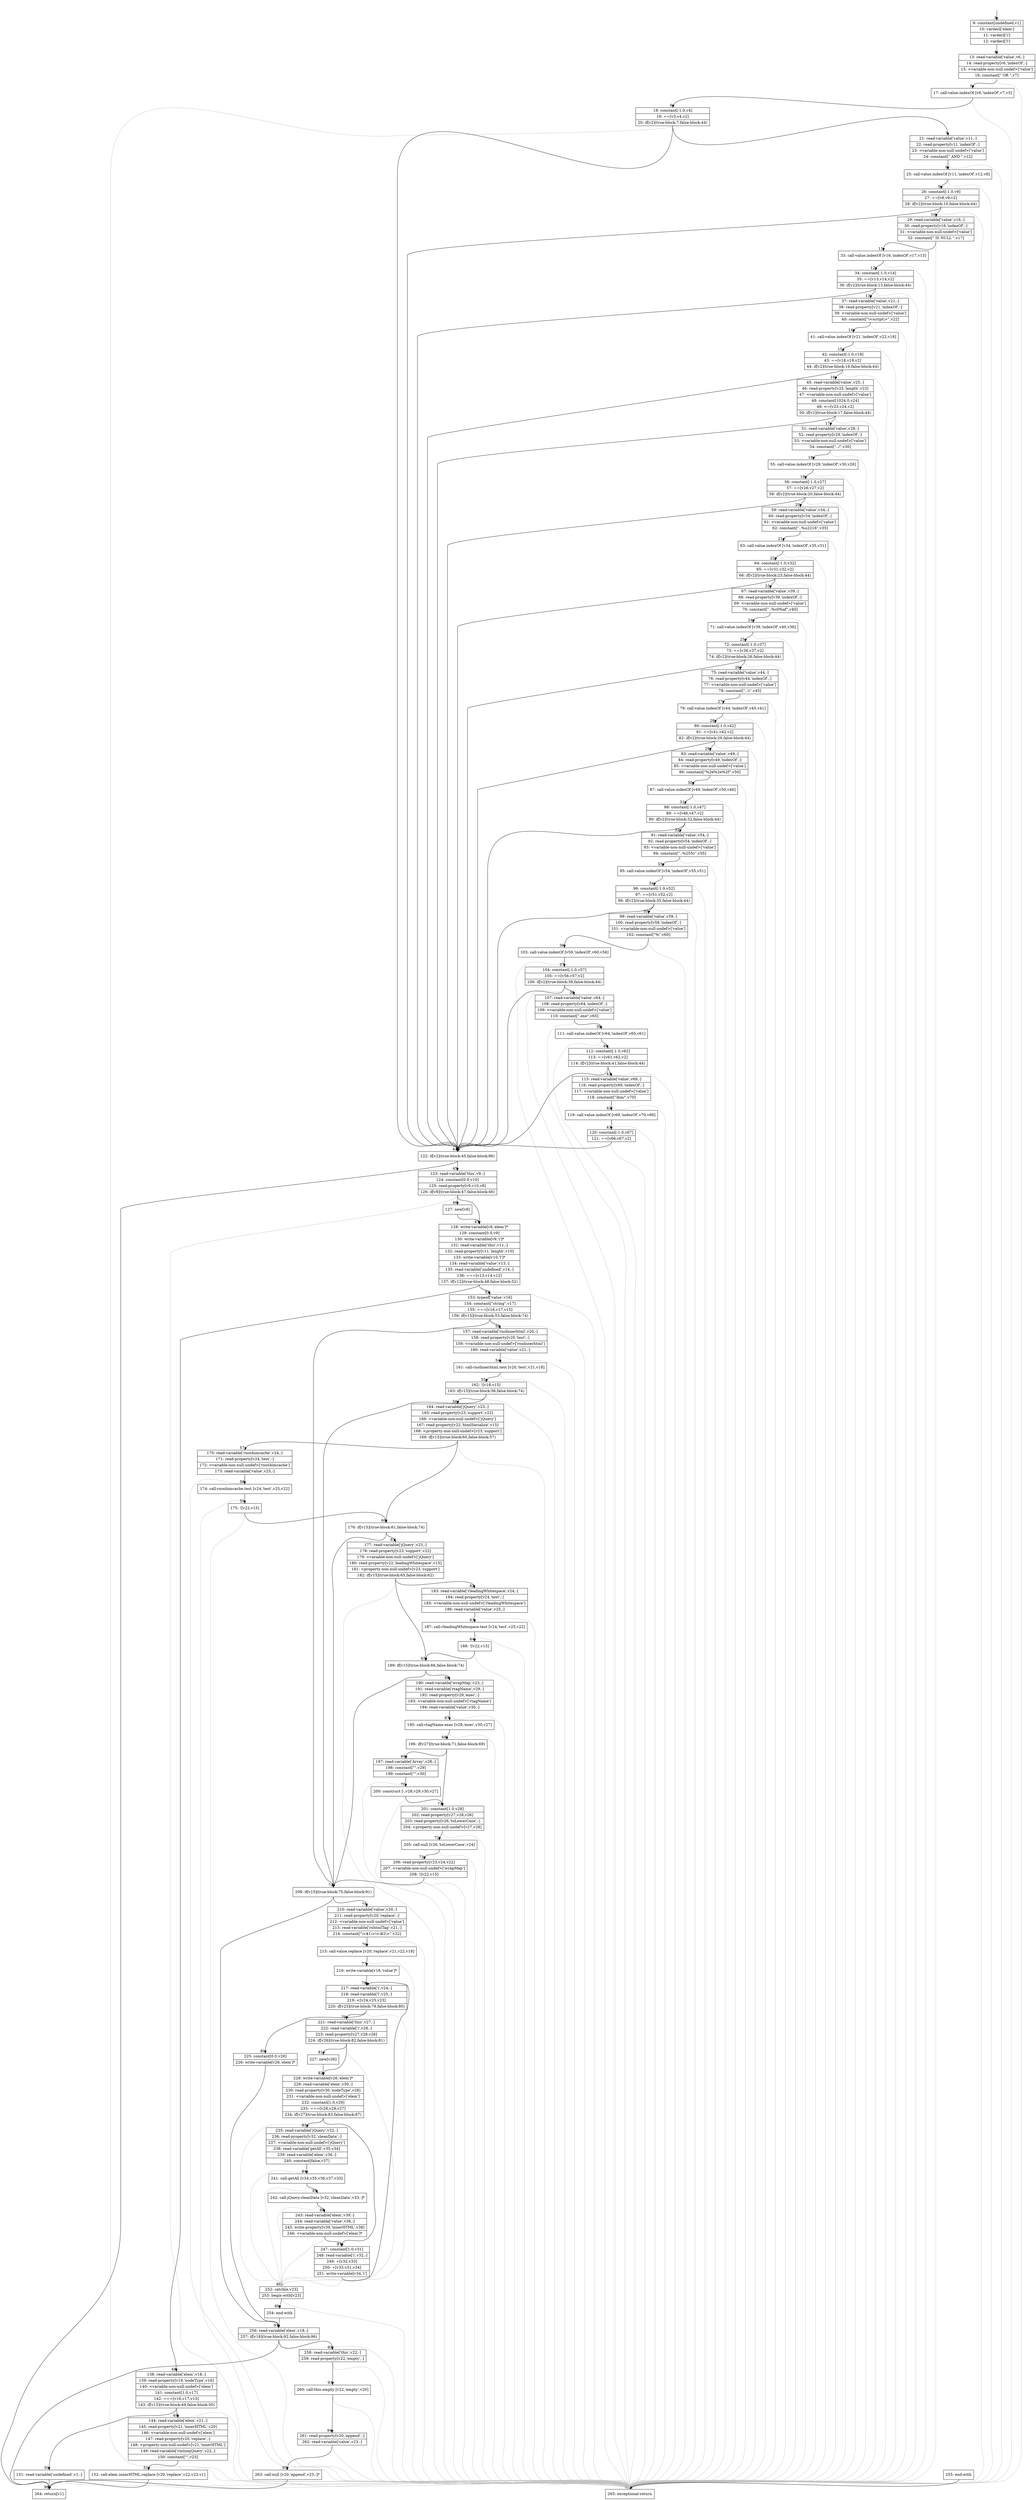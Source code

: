 digraph {
rankdir="TD"
BB_entry2[shape=none,label=""];
BB_entry2 -> BB3 [tailport=s, headport=n, headlabel="    3"]
BB3 [shape=record label="{9: constant[undefined,v1]|10: vardecl['elem']|11: vardecl['i']|12: vardecl['l']}" ] 
BB3 -> BB4 [tailport=s, headport=n, headlabel="      4"]
BB4 [shape=record label="{13: read-variable['value',v6,-]|14: read-property[v6,'indexOf',-]|15: \<variable-non-null-undef\>['value']|16: constant[\" OR \",v7]}" ] 
BB4 -> BB5 [tailport=s, headport=n, headlabel="      5"]
BB4 -> BB97 [tailport=s, headport=n, color=gray, headlabel="      97"]
BB5 [shape=record label="{17: call-value.indexOf [v6,'indexOf',v7,v3]}" ] 
BB5 -> BB6 [tailport=s, headport=n, headlabel="      6"]
BB5 -> BB97 [tailport=s, headport=n, color=gray]
BB6 [shape=record label="{18: constant[-1.0,v4]|19: ==[v3,v4,v2]|20: if[v2](true-block:7,false-block:44)}" ] 
BB6 -> BB44 [tailport=s, headport=n, headlabel="      44"]
BB6 -> BB7 [tailport=s, headport=n, headlabel="      7"]
BB6 -> BB97 [tailport=s, headport=n, color=gray]
BB7 [shape=record label="{21: read-variable['value',v11,-]|22: read-property[v11,'indexOf',-]|23: \<variable-non-null-undef\>['value']|24: constant[\" AND \",v12]}" ] 
BB7 -> BB8 [tailport=s, headport=n, headlabel="      8"]
BB7 -> BB97 [tailport=s, headport=n, color=gray]
BB8 [shape=record label="{25: call-value.indexOf [v11,'indexOf',v12,v8]}" ] 
BB8 -> BB9 [tailport=s, headport=n, headlabel="      9"]
BB8 -> BB97 [tailport=s, headport=n, color=gray]
BB9 [shape=record label="{26: constant[-1.0,v9]|27: ==[v8,v9,v2]|28: if[v2](true-block:10,false-block:44)}" ] 
BB9 -> BB44 [tailport=s, headport=n]
BB9 -> BB10 [tailport=s, headport=n, headlabel="      10"]
BB9 -> BB97 [tailport=s, headport=n, color=gray]
BB10 [shape=record label="{29: read-variable['value',v16,-]|30: read-property[v16,'indexOf',-]|31: \<variable-non-null-undef\>['value']|32: constant[\" IS NULL \",v17]}" ] 
BB10 -> BB11 [tailport=s, headport=n, headlabel="      11"]
BB10 -> BB97 [tailport=s, headport=n, color=gray]
BB11 [shape=record label="{33: call-value.indexOf [v16,'indexOf',v17,v13]}" ] 
BB11 -> BB12 [tailport=s, headport=n, headlabel="      12"]
BB11 -> BB97 [tailport=s, headport=n, color=gray]
BB12 [shape=record label="{34: constant[-1.0,v14]|35: ==[v13,v14,v2]|36: if[v2](true-block:13,false-block:44)}" ] 
BB12 -> BB44 [tailport=s, headport=n]
BB12 -> BB13 [tailport=s, headport=n, headlabel="      13"]
BB12 -> BB97 [tailport=s, headport=n, color=gray]
BB13 [shape=record label="{37: read-variable['value',v21,-]|38: read-property[v21,'indexOf',-]|39: \<variable-non-null-undef\>['value']|40: constant[\"\\\<script\\\>\",v22]}" ] 
BB13 -> BB14 [tailport=s, headport=n, headlabel="      14"]
BB13 -> BB97 [tailport=s, headport=n, color=gray]
BB14 [shape=record label="{41: call-value.indexOf [v21,'indexOf',v22,v18]}" ] 
BB14 -> BB15 [tailport=s, headport=n, headlabel="      15"]
BB14 -> BB97 [tailport=s, headport=n, color=gray]
BB15 [shape=record label="{42: constant[-1.0,v19]|43: ==[v18,v19,v2]|44: if[v2](true-block:16,false-block:44)}" ] 
BB15 -> BB44 [tailport=s, headport=n]
BB15 -> BB16 [tailport=s, headport=n, headlabel="      16"]
BB15 -> BB97 [tailport=s, headport=n, color=gray]
BB16 [shape=record label="{45: read-variable['value',v25,-]|46: read-property[v25,'length',v23]|47: \<variable-non-null-undef\>['value']|48: constant[1024.0,v24]|49: \<=[v23,v24,v2]|50: if[v2](true-block:17,false-block:44)}" ] 
BB16 -> BB44 [tailport=s, headport=n]
BB16 -> BB17 [tailport=s, headport=n, headlabel="      17"]
BB16 -> BB97 [tailport=s, headport=n, color=gray]
BB17 [shape=record label="{51: read-variable['value',v29,-]|52: read-property[v29,'indexOf',-]|53: \<variable-non-null-undef\>['value']|54: constant[\"../\",v30]}" ] 
BB17 -> BB18 [tailport=s, headport=n, headlabel="      18"]
BB17 -> BB97 [tailport=s, headport=n, color=gray]
BB18 [shape=record label="{55: call-value.indexOf [v29,'indexOf',v30,v26]}" ] 
BB18 -> BB19 [tailport=s, headport=n, headlabel="      19"]
BB18 -> BB97 [tailport=s, headport=n, color=gray]
BB19 [shape=record label="{56: constant[-1.0,v27]|57: ==[v26,v27,v2]|58: if[v2](true-block:20,false-block:44)}" ] 
BB19 -> BB44 [tailport=s, headport=n]
BB19 -> BB20 [tailport=s, headport=n, headlabel="      20"]
BB19 -> BB97 [tailport=s, headport=n, color=gray]
BB20 [shape=record label="{59: read-variable['value',v34,-]|60: read-property[v34,'indexOf',-]|61: \<variable-non-null-undef\>['value']|62: constant[\"..%u2216\",v35]}" ] 
BB20 -> BB21 [tailport=s, headport=n, headlabel="      21"]
BB20 -> BB97 [tailport=s, headport=n, color=gray]
BB21 [shape=record label="{63: call-value.indexOf [v34,'indexOf',v35,v31]}" ] 
BB21 -> BB22 [tailport=s, headport=n, headlabel="      22"]
BB21 -> BB97 [tailport=s, headport=n, color=gray]
BB22 [shape=record label="{64: constant[-1.0,v32]|65: ==[v31,v32,v2]|66: if[v2](true-block:23,false-block:44)}" ] 
BB22 -> BB44 [tailport=s, headport=n]
BB22 -> BB23 [tailport=s, headport=n, headlabel="      23"]
BB22 -> BB97 [tailport=s, headport=n, color=gray]
BB23 [shape=record label="{67: read-variable['value',v39,-]|68: read-property[v39,'indexOf',-]|69: \<variable-non-null-undef\>['value']|70: constant[\"..%c0%af\",v40]}" ] 
BB23 -> BB24 [tailport=s, headport=n, headlabel="      24"]
BB23 -> BB97 [tailport=s, headport=n, color=gray]
BB24 [shape=record label="{71: call-value.indexOf [v39,'indexOf',v40,v36]}" ] 
BB24 -> BB25 [tailport=s, headport=n, headlabel="      25"]
BB24 -> BB97 [tailport=s, headport=n, color=gray]
BB25 [shape=record label="{72: constant[-1.0,v37]|73: ==[v36,v37,v2]|74: if[v2](true-block:26,false-block:44)}" ] 
BB25 -> BB44 [tailport=s, headport=n]
BB25 -> BB26 [tailport=s, headport=n, headlabel="      26"]
BB25 -> BB97 [tailport=s, headport=n, color=gray]
BB26 [shape=record label="{75: read-variable['value',v44,-]|76: read-property[v44,'indexOf',-]|77: \<variable-non-null-undef\>['value']|78: constant[\"..\\\\\",v45]}" ] 
BB26 -> BB27 [tailport=s, headport=n, headlabel="      27"]
BB26 -> BB97 [tailport=s, headport=n, color=gray]
BB27 [shape=record label="{79: call-value.indexOf [v44,'indexOf',v45,v41]}" ] 
BB27 -> BB28 [tailport=s, headport=n, headlabel="      28"]
BB27 -> BB97 [tailport=s, headport=n, color=gray]
BB28 [shape=record label="{80: constant[-1.0,v42]|81: ==[v41,v42,v2]|82: if[v2](true-block:29,false-block:44)}" ] 
BB28 -> BB44 [tailport=s, headport=n]
BB28 -> BB29 [tailport=s, headport=n, headlabel="      29"]
BB28 -> BB97 [tailport=s, headport=n, color=gray]
BB29 [shape=record label="{83: read-variable['value',v49,-]|84: read-property[v49,'indexOf',-]|85: \<variable-non-null-undef\>['value']|86: constant[\"%2e%2e%2f\",v50]}" ] 
BB29 -> BB30 [tailport=s, headport=n, headlabel="      30"]
BB29 -> BB97 [tailport=s, headport=n, color=gray]
BB30 [shape=record label="{87: call-value.indexOf [v49,'indexOf',v50,v46]}" ] 
BB30 -> BB31 [tailport=s, headport=n, headlabel="      31"]
BB30 -> BB97 [tailport=s, headport=n, color=gray]
BB31 [shape=record label="{88: constant[-1.0,v47]|89: ==[v46,v47,v2]|90: if[v2](true-block:32,false-block:44)}" ] 
BB31 -> BB44 [tailport=s, headport=n]
BB31 -> BB32 [tailport=s, headport=n, headlabel="      32"]
BB31 -> BB97 [tailport=s, headport=n, color=gray]
BB32 [shape=record label="{91: read-variable['value',v54,-]|92: read-property[v54,'indexOf',-]|93: \<variable-non-null-undef\>['value']|94: constant[\"..%255c\",v55]}" ] 
BB32 -> BB33 [tailport=s, headport=n, headlabel="      33"]
BB32 -> BB97 [tailport=s, headport=n, color=gray]
BB33 [shape=record label="{95: call-value.indexOf [v54,'indexOf',v55,v51]}" ] 
BB33 -> BB34 [tailport=s, headport=n, headlabel="      34"]
BB33 -> BB97 [tailport=s, headport=n, color=gray]
BB34 [shape=record label="{96: constant[-1.0,v52]|97: ==[v51,v52,v2]|98: if[v2](true-block:35,false-block:44)}" ] 
BB34 -> BB44 [tailport=s, headport=n]
BB34 -> BB35 [tailport=s, headport=n, headlabel="      35"]
BB34 -> BB97 [tailport=s, headport=n, color=gray]
BB35 [shape=record label="{99: read-variable['value',v59,-]|100: read-property[v59,'indexOf',-]|101: \<variable-non-null-undef\>['value']|102: constant[\"%\",v60]}" ] 
BB35 -> BB36 [tailport=s, headport=n, headlabel="      36"]
BB35 -> BB97 [tailport=s, headport=n, color=gray]
BB36 [shape=record label="{103: call-value.indexOf [v59,'indexOf',v60,v56]}" ] 
BB36 -> BB37 [tailport=s, headport=n, headlabel="      37"]
BB36 -> BB97 [tailport=s, headport=n, color=gray]
BB37 [shape=record label="{104: constant[-1.0,v57]|105: ==[v56,v57,v2]|106: if[v2](true-block:38,false-block:44)}" ] 
BB37 -> BB44 [tailport=s, headport=n]
BB37 -> BB38 [tailport=s, headport=n, headlabel="      38"]
BB37 -> BB97 [tailport=s, headport=n, color=gray]
BB38 [shape=record label="{107: read-variable['value',v64,-]|108: read-property[v64,'indexOf',-]|109: \<variable-non-null-undef\>['value']|110: constant[\".exe\",v65]}" ] 
BB38 -> BB39 [tailport=s, headport=n, headlabel="      39"]
BB38 -> BB97 [tailport=s, headport=n, color=gray]
BB39 [shape=record label="{111: call-value.indexOf [v64,'indexOf',v65,v61]}" ] 
BB39 -> BB40 [tailport=s, headport=n, headlabel="      40"]
BB39 -> BB97 [tailport=s, headport=n, color=gray]
BB40 [shape=record label="{112: constant[-1.0,v62]|113: ==[v61,v62,v2]|114: if[v2](true-block:41,false-block:44)}" ] 
BB40 -> BB44 [tailport=s, headport=n]
BB40 -> BB41 [tailport=s, headport=n, headlabel="      41"]
BB40 -> BB97 [tailport=s, headport=n, color=gray]
BB41 [shape=record label="{115: read-variable['value',v69,-]|116: read-property[v69,'indexOf',-]|117: \<variable-non-null-undef\>['value']|118: constant[\"/bin/\",v70]}" ] 
BB41 -> BB42 [tailport=s, headport=n, headlabel="      42"]
BB41 -> BB97 [tailport=s, headport=n, color=gray]
BB42 [shape=record label="{119: call-value.indexOf [v69,'indexOf',v70,v66]}" ] 
BB42 -> BB43 [tailport=s, headport=n, headlabel="      43"]
BB42 -> BB97 [tailport=s, headport=n, color=gray]
BB43 [shape=record label="{120: constant[-1.0,v67]|121: ==[v66,v67,v2]}" ] 
BB43 -> BB44 [tailport=s, headport=n]
BB43 -> BB97 [tailport=s, headport=n, color=gray]
BB44 [shape=record label="{122: if[v2](true-block:45,false-block:96)}" ] 
BB44 -> BB45 [tailport=s, headport=n, headlabel="      45"]
BB44 -> BB96 [tailport=s, headport=n, headlabel="      96"]
BB45 [shape=record label="{123: read-variable['this',v9,-]|124: constant[0.0,v10]|125: read-property[v9,v10,v8]|126: if[v8](true-block:47,false-block:46)}" ] 
BB45 -> BB47 [tailport=s, headport=n, headlabel="      47"]
BB45 -> BB46 [tailport=s, headport=n, headlabel="      46"]
BB45 -> BB97 [tailport=s, headport=n, color=gray]
BB46 [shape=record label="{127: new[v8]}" ] 
BB46 -> BB47 [tailport=s, headport=n]
BB47 [shape=record label="{128: write-variable[v8,'elem']*|129: constant[0.0,v9]|130: write-variable[v9,'i']*|131: read-variable['this',v11,-]|132: read-property[v11,'length',v10]|133: write-variable[v10,'l']*|134: read-variable['value',v13,-]|135: read-variable['undefined',v14,-]|136: ===[v13,v14,v12]|137: if[v12](true-block:48,false-block:52)}" ] 
BB47 -> BB48 [tailport=s, headport=n, headlabel="      48"]
BB47 -> BB52 [tailport=s, headport=n, headlabel="      52"]
BB47 -> BB97 [tailport=s, headport=n, color=gray]
BB48 [shape=record label="{138: read-variable['elem',v18,-]|139: read-property[v18,'nodeType',v16]|140: \<variable-non-null-undef\>['elem']|141: constant[1.0,v17]|142: ===[v16,v17,v15]|143: if[v15](true-block:49,false-block:50)}" ] 
BB48 -> BB49 [tailport=s, headport=n, headlabel="      49"]
BB48 -> BB50 [tailport=s, headport=n, headlabel="      50"]
BB48 -> BB97 [tailport=s, headport=n, color=gray]
BB49 [shape=record label="{144: read-variable['elem',v21,-]|145: read-property[v21,'innerHTML',v20]|146: \<variable-non-null-undef\>['elem']|147: read-property[v20,'replace',-]|148: \<property-non-null-undef\>[v21,'innerHTML']|149: read-variable['rinlinejQuery',v22,-]|150: constant[\"\",v23]}" ] 
BB49 -> BB51 [tailport=s, headport=n, headlabel="      51"]
BB49 -> BB97 [tailport=s, headport=n, color=gray]
BB50 [shape=record label="{151: read-variable['undefined',v1,-]}" ] 
BB50 -> BB96 [tailport=s, headport=n]
BB50 -> BB97 [tailport=s, headport=n, color=gray]
BB51 [shape=record label="{152: call-elem.innerHTML.replace [v20,'replace',v22,v23,v1]}" ] 
BB51 -> BB96 [tailport=s, headport=n]
BB51 -> BB97 [tailport=s, headport=n, color=gray]
BB52 [shape=record label="{153: typeof['value',v16]|154: constant[\"string\",v17]|155: ===[v16,v17,v15]|156: if[v15](true-block:53,false-block:74)}" ] 
BB52 -> BB74 [tailport=s, headport=n, headlabel="      74"]
BB52 -> BB53 [tailport=s, headport=n, headlabel="      53"]
BB52 -> BB97 [tailport=s, headport=n, color=gray]
BB53 [shape=record label="{157: read-variable['rnoInnerhtml',v20,-]|158: read-property[v20,'test',-]|159: \<variable-non-null-undef\>['rnoInnerhtml']|160: read-variable['value',v21,-]}" ] 
BB53 -> BB54 [tailport=s, headport=n, headlabel="      54"]
BB53 -> BB97 [tailport=s, headport=n, color=gray]
BB54 [shape=record label="{161: call-rnoInnerhtml.test [v20,'test',v21,v18]}" ] 
BB54 -> BB55 [tailport=s, headport=n, headlabel="      55"]
BB54 -> BB97 [tailport=s, headport=n, color=gray]
BB55 [shape=record label="{162: ![v18,v15]|163: if[v15](true-block:56,false-block:74)}" ] 
BB55 -> BB74 [tailport=s, headport=n]
BB55 -> BB56 [tailport=s, headport=n, headlabel="      56"]
BB55 -> BB97 [tailport=s, headport=n, color=gray]
BB56 [shape=record label="{164: read-variable['jQuery',v23,-]|165: read-property[v23,'support',v22]|166: \<variable-non-null-undef\>['jQuery']|167: read-property[v22,'htmlSerialize',v15]|168: \<property-non-null-undef\>[v23,'support']|169: if[v15](true-block:60,false-block:57)}" ] 
BB56 -> BB60 [tailport=s, headport=n, headlabel="      60"]
BB56 -> BB57 [tailport=s, headport=n, headlabel="      57"]
BB56 -> BB97 [tailport=s, headport=n, color=gray]
BB57 [shape=record label="{170: read-variable['rnoshimcache',v24,-]|171: read-property[v24,'test',-]|172: \<variable-non-null-undef\>['rnoshimcache']|173: read-variable['value',v25,-]}" ] 
BB57 -> BB58 [tailport=s, headport=n, headlabel="      58"]
BB57 -> BB97 [tailport=s, headport=n, color=gray]
BB58 [shape=record label="{174: call-rnoshimcache.test [v24,'test',v25,v22]}" ] 
BB58 -> BB59 [tailport=s, headport=n, headlabel="      59"]
BB58 -> BB97 [tailport=s, headport=n, color=gray]
BB59 [shape=record label="{175: ![v22,v15]}" ] 
BB59 -> BB60 [tailport=s, headport=n]
BB59 -> BB97 [tailport=s, headport=n, color=gray]
BB60 [shape=record label="{176: if[v15](true-block:61,false-block:74)}" ] 
BB60 -> BB74 [tailport=s, headport=n]
BB60 -> BB61 [tailport=s, headport=n, headlabel="      61"]
BB61 [shape=record label="{177: read-variable['jQuery',v23,-]|178: read-property[v23,'support',v22]|179: \<variable-non-null-undef\>['jQuery']|180: read-property[v22,'leadingWhitespace',v15]|181: \<property-non-null-undef\>[v23,'support']|182: if[v15](true-block:65,false-block:62)}" ] 
BB61 -> BB65 [tailport=s, headport=n, headlabel="      65"]
BB61 -> BB62 [tailport=s, headport=n, headlabel="      62"]
BB61 -> BB97 [tailport=s, headport=n, color=gray]
BB62 [shape=record label="{183: read-variable['rleadingWhitespace',v24,-]|184: read-property[v24,'test',-]|185: \<variable-non-null-undef\>['rleadingWhitespace']|186: read-variable['value',v25,-]}" ] 
BB62 -> BB63 [tailport=s, headport=n, headlabel="      63"]
BB62 -> BB97 [tailport=s, headport=n, color=gray]
BB63 [shape=record label="{187: call-rleadingWhitespace.test [v24,'test',v25,v22]}" ] 
BB63 -> BB64 [tailport=s, headport=n, headlabel="      64"]
BB63 -> BB97 [tailport=s, headport=n, color=gray]
BB64 [shape=record label="{188: ![v22,v15]}" ] 
BB64 -> BB65 [tailport=s, headport=n]
BB64 -> BB97 [tailport=s, headport=n, color=gray]
BB65 [shape=record label="{189: if[v15](true-block:66,false-block:74)}" ] 
BB65 -> BB74 [tailport=s, headport=n]
BB65 -> BB66 [tailport=s, headport=n, headlabel="      66"]
BB66 [shape=record label="{190: read-variable['wrapMap',v23,-]|191: read-variable['rtagName',v29,-]|192: read-property[v29,'exec',-]|193: \<variable-non-null-undef\>['rtagName']|194: read-variable['value',v30,-]}" ] 
BB66 -> BB67 [tailport=s, headport=n, headlabel="      67"]
BB66 -> BB97 [tailport=s, headport=n, color=gray]
BB67 [shape=record label="{195: call-rtagName.exec [v29,'exec',v30,v27]}" ] 
BB67 -> BB68 [tailport=s, headport=n, headlabel="      68"]
BB67 -> BB97 [tailport=s, headport=n, color=gray]
BB68 [shape=record label="{196: if[v27](true-block:71,false-block:69)}" ] 
BB68 -> BB71 [tailport=s, headport=n, headlabel="      71"]
BB68 -> BB69 [tailport=s, headport=n, headlabel="      69"]
BB69 [shape=record label="{197: read-variable['Array',v28,-]|198: constant[\"\",v29]|199: constant[\"\",v30]}" ] 
BB69 -> BB70 [tailport=s, headport=n, headlabel="      70"]
BB69 -> BB97 [tailport=s, headport=n, color=gray]
BB70 [shape=record label="{200: construct [-,v28,v29,v30,v27]}" ] 
BB70 -> BB71 [tailport=s, headport=n]
BB70 -> BB97 [tailport=s, headport=n, color=gray]
BB71 [shape=record label="{201: constant[1.0,v28]|202: read-property[v27,v28,v26]|203: read-property[v26,'toLowerCase',-]|204: \<property-non-null-undef\>[v27,v28]}" ] 
BB71 -> BB72 [tailport=s, headport=n, headlabel="      72"]
BB71 -> BB97 [tailport=s, headport=n, color=gray]
BB72 [shape=record label="{205: call-null [v26,'toLowerCase',v24]}" ] 
BB72 -> BB73 [tailport=s, headport=n, headlabel="      73"]
BB72 -> BB97 [tailport=s, headport=n, color=gray]
BB73 [shape=record label="{206: read-property[v23,v24,v22]|207: \<variable-non-null-undef\>['wrapMap']|208: ![v22,v15]}" ] 
BB73 -> BB74 [tailport=s, headport=n]
BB73 -> BB97 [tailport=s, headport=n, color=gray]
BB74 [shape=record label="{209: if[v15](true-block:75,false-block:91)}" ] 
BB74 -> BB75 [tailport=s, headport=n, headlabel="      75"]
BB74 -> BB91 [tailport=s, headport=n, headlabel="      91"]
BB75 [shape=record label="{210: read-variable['value',v20,-]|211: read-property[v20,'replace',-]|212: \<variable-non-null-undef\>['value']|213: read-variable['rxhtmlTag',v21,-]|214: constant[\"\\\<$1\\\>\\\</$2\\\>\",v22]}" ] 
BB75 -> BB76 [tailport=s, headport=n, headlabel="      76"]
BB75 -> BB97 [tailport=s, headport=n, color=gray]
BB76 [shape=record label="{215: call-value.replace [v20,'replace',v21,v22,v18]}" ] 
BB76 -> BB77 [tailport=s, headport=n, headlabel="      77"]
BB76 -> BB97 [tailport=s, headport=n, color=gray]
BB77 [shape=record label="{216: write-variable[v18,'value']*}" ] 
BB77 -> BB78 [tailport=s, headport=n, headlabel="      78"]
BB78 [shape=record label="{217: read-variable['i',v24,-]|218: read-variable['l',v25,-]|219: \<[v24,v25,v23]|220: if[v23](true-block:79,false-block:80)}" ] 
BB78 -> BB79 [tailport=s, headport=n, headlabel="      79"]
BB78 -> BB80 [tailport=s, headport=n, headlabel="      80"]
BB78 -> BB88 [tailport=s, headport=n, color=gray, headlabel="      88"]
BB79 [shape=record label="{221: read-variable['this',v27,-]|222: read-variable['i',v28,-]|223: read-property[v27,v28,v26]|224: if[v26](true-block:82,false-block:81)}" ] 
BB79 -> BB82 [tailport=s, headport=n, headlabel="      82"]
BB79 -> BB81 [tailport=s, headport=n, headlabel="      81"]
BB79 -> BB88 [tailport=s, headport=n, color=gray]
BB80 [shape=record label="{225: constant[0.0,v26]|226: write-variable[v26,'elem']*}" ] 
BB80 -> BB91 [tailport=s, headport=n]
BB81 [shape=record label="{227: new[v26]}" ] 
BB81 -> BB82 [tailport=s, headport=n]
BB82 [shape=record label="{228: write-variable[v26,'elem']*|229: read-variable['elem',v30,-]|230: read-property[v30,'nodeType',v28]|231: \<variable-non-null-undef\>['elem']|232: constant[1.0,v29]|233: ===[v28,v29,v27]|234: if[v27](true-block:83,false-block:87)}" ] 
BB82 -> BB83 [tailport=s, headport=n, headlabel="      83"]
BB82 -> BB87 [tailport=s, headport=n, headlabel="      87"]
BB82 -> BB88 [tailport=s, headport=n, color=gray]
BB83 [shape=record label="{235: read-variable['jQuery',v32,-]|236: read-property[v32,'cleanData',-]|237: \<variable-non-null-undef\>['jQuery']|238: read-variable['getAll',v35,v34]|239: read-variable['elem',v36,-]|240: constant[false,v37]}" ] 
BB83 -> BB84 [tailport=s, headport=n, headlabel="      84"]
BB83 -> BB88 [tailport=s, headport=n, color=gray]
BB84 [shape=record label="{241: call-getAll [v34,v35,v36,v37,v33]}" ] 
BB84 -> BB85 [tailport=s, headport=n, headlabel="      85"]
BB84 -> BB88 [tailport=s, headport=n, color=gray]
BB85 [shape=record label="{242: call-jQuery.cleanData [v32,'cleanData',v33,-]*}" ] 
BB85 -> BB86 [tailport=s, headport=n, headlabel="      86"]
BB85 -> BB88 [tailport=s, headport=n, color=gray]
BB86 [shape=record label="{243: read-variable['elem',v39,-]|244: read-variable['value',v38,-]|245: write-property[v39,'innerHTML',v38]|246: \<variable-non-null-undef\>['elem']*}" ] 
BB86 -> BB87 [tailport=s, headport=n]
BB86 -> BB88 [tailport=s, headport=n, color=gray]
BB87 [shape=record label="{247: constant[1.0,v31]|248: read-variable['i',v32,-]|249: +[v32,v33]|250: +[v33,v31,v34]|251: write-variable[v34,'i']}" ] 
BB87 -> BB78 [tailport=s, headport=n]
BB87 -> BB88 [tailport=s, headport=n, color=gray]
BB88 [shape=record label="{252: catch[e,v23]|253: begin-with[v23]}" ] 
BB88 -> BB89 [tailport=s, headport=n, headlabel="      89"]
BB88 -> BB97 [tailport=s, headport=n, color=gray]
BB89 [shape=record label="{254: end-with}" ] 
BB89 -> BB91 [tailport=s, headport=n]
BB90 [shape=record label="{255: end-with}" ] 
BB90 -> BB97 [tailport=s, headport=n]
BB91 [shape=record label="{256: read-variable['elem',v18,-]|257: if[v18](true-block:92,false-block:96)}" ] 
BB91 -> BB92 [tailport=s, headport=n, headlabel="      92"]
BB91 -> BB96 [tailport=s, headport=n]
BB91 -> BB97 [tailport=s, headport=n, color=gray]
BB92 [shape=record label="{258: read-variable['this',v22,-]|259: read-property[v22,'empty',-]}" ] 
BB92 -> BB93 [tailport=s, headport=n, headlabel="      93"]
BB92 -> BB97 [tailport=s, headport=n, color=gray]
BB93 [shape=record label="{260: call-this.empty [v22,'empty',v20]}" ] 
BB93 -> BB94 [tailport=s, headport=n, headlabel="      94"]
BB93 -> BB97 [tailport=s, headport=n, color=gray]
BB94 [shape=record label="{261: read-property[v20,'append',-]|262: read-variable['value',v23,-]}" ] 
BB94 -> BB95 [tailport=s, headport=n, headlabel="      95"]
BB94 -> BB97 [tailport=s, headport=n, color=gray]
BB95 [shape=record label="{263: call-null [v20,'append',v23,-]*}" ] 
BB95 -> BB96 [tailport=s, headport=n]
BB95 -> BB97 [tailport=s, headport=n, color=gray]
BB96 [shape=record label="{264: return[v1]}" ] 
BB97 [shape=record label="{265: exceptional-return}" ] 
//#$~ 71
}
